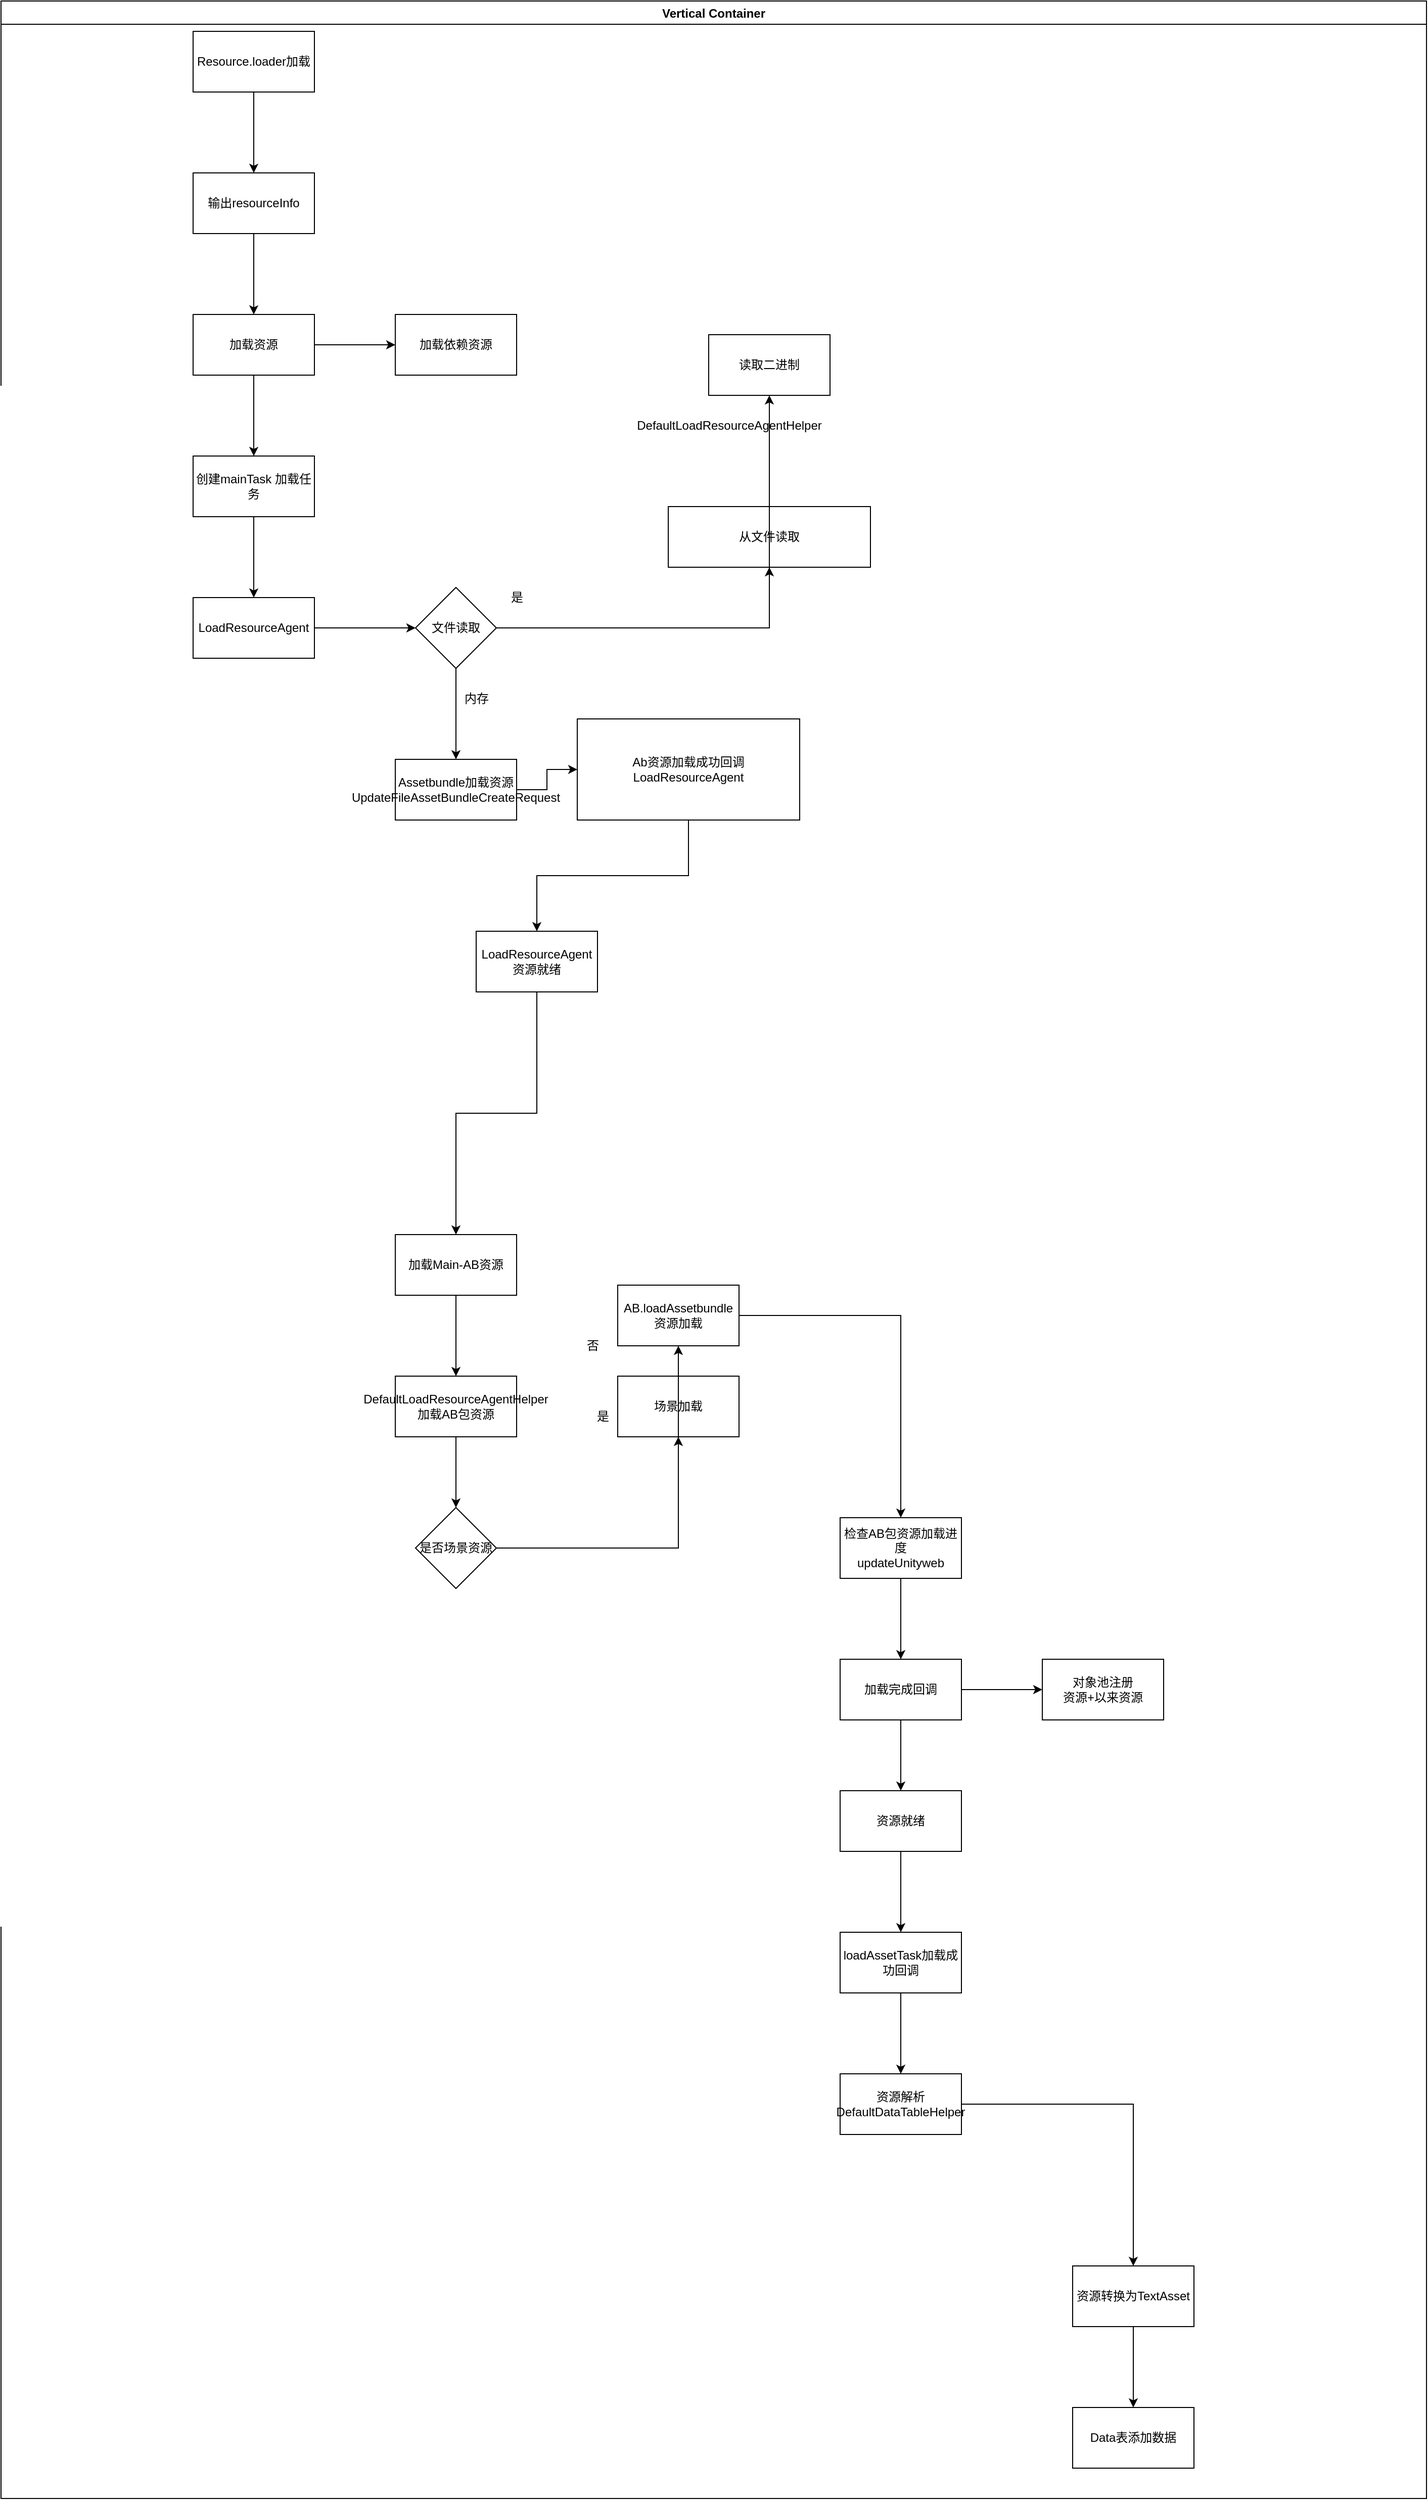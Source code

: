 <mxfile version="17.4.6" type="github">
  <diagram id="i5nLglHS9XAGzWQuGq0W" name="Page-1">
    <mxGraphModel dx="2249" dy="794" grid="1" gridSize="10" guides="1" tooltips="1" connect="1" arrows="1" fold="1" page="1" pageScale="1" pageWidth="827" pageHeight="1169" math="0" shadow="0">
      <root>
        <mxCell id="0" />
        <mxCell id="1" parent="0" />
        <mxCell id="m1CSbTF6fyn1C_nqHO2i-3" value="" style="edgeStyle=orthogonalEdgeStyle;rounded=0;orthogonalLoop=1;jettySize=auto;html=1;" parent="1" source="m1CSbTF6fyn1C_nqHO2i-1" target="m1CSbTF6fyn1C_nqHO2i-2" edge="1">
          <mxGeometry relative="1" as="geometry" />
        </mxCell>
        <mxCell id="m1CSbTF6fyn1C_nqHO2i-1" value="Resource.loader加载" style="whiteSpace=wrap;html=1;" parent="1" vertex="1">
          <mxGeometry x="170" y="130" width="120" height="60" as="geometry" />
        </mxCell>
        <mxCell id="m1CSbTF6fyn1C_nqHO2i-6" value="" style="edgeStyle=orthogonalEdgeStyle;rounded=0;orthogonalLoop=1;jettySize=auto;html=1;" parent="1" source="m1CSbTF6fyn1C_nqHO2i-2" target="m1CSbTF6fyn1C_nqHO2i-5" edge="1">
          <mxGeometry relative="1" as="geometry" />
        </mxCell>
        <mxCell id="m1CSbTF6fyn1C_nqHO2i-2" value="输出resourceInfo" style="whiteSpace=wrap;html=1;" parent="1" vertex="1">
          <mxGeometry x="170" y="270" width="120" height="60" as="geometry" />
        </mxCell>
        <mxCell id="m1CSbTF6fyn1C_nqHO2i-4" value="Vertical Container" style="swimlane;" parent="1" vertex="1">
          <mxGeometry x="-20" y="100" width="1410" height="2470" as="geometry" />
        </mxCell>
        <mxCell id="m1CSbTF6fyn1C_nqHO2i-28" value="&lt;span&gt;DefaultLoadResourceAgentHelper&lt;/span&gt;" style="text;html=1;align=center;verticalAlign=middle;resizable=0;points=[];autosize=1;strokeColor=none;fillColor=none;" parent="m1CSbTF6fyn1C_nqHO2i-4" vertex="1">
          <mxGeometry x="620" y="410" width="200" height="20" as="geometry" />
        </mxCell>
        <mxCell id="m1CSbTF6fyn1C_nqHO2i-25" value="读取二进制" style="whiteSpace=wrap;html=1;" parent="m1CSbTF6fyn1C_nqHO2i-4" vertex="1">
          <mxGeometry x="700" y="330" width="120" height="60" as="geometry" />
        </mxCell>
        <mxCell id="m1CSbTF6fyn1C_nqHO2i-23" value="从文件读取" style="whiteSpace=wrap;html=1;" parent="m1CSbTF6fyn1C_nqHO2i-4" vertex="1">
          <mxGeometry x="660" y="500" width="200" height="60" as="geometry" />
        </mxCell>
        <mxCell id="m1CSbTF6fyn1C_nqHO2i-34" value="Ab资源加载成功回调&lt;br&gt;LoadResourceAgent" style="whiteSpace=wrap;html=1;" parent="m1CSbTF6fyn1C_nqHO2i-4" vertex="1">
          <mxGeometry x="570" y="710" width="220" height="100" as="geometry" />
        </mxCell>
        <mxCell id="m1CSbTF6fyn1C_nqHO2i-36" value="LoadResourceAgent&lt;br&gt;资源就绪&lt;br&gt;" style="whiteSpace=wrap;html=1;" parent="m1CSbTF6fyn1C_nqHO2i-4" vertex="1">
          <mxGeometry x="470" y="920" width="120" height="60" as="geometry" />
        </mxCell>
        <mxCell id="m1CSbTF6fyn1C_nqHO2i-37" value="" style="edgeStyle=orthogonalEdgeStyle;rounded=0;orthogonalLoop=1;jettySize=auto;html=1;" parent="m1CSbTF6fyn1C_nqHO2i-4" source="m1CSbTF6fyn1C_nqHO2i-34" target="m1CSbTF6fyn1C_nqHO2i-36" edge="1">
          <mxGeometry relative="1" as="geometry" />
        </mxCell>
        <mxCell id="m1CSbTF6fyn1C_nqHO2i-47" value="AB.loadAssetbundle资源加载" style="whiteSpace=wrap;html=1;" parent="m1CSbTF6fyn1C_nqHO2i-4" vertex="1">
          <mxGeometry x="610" y="1270" width="120" height="60" as="geometry" />
        </mxCell>
        <mxCell id="m1CSbTF6fyn1C_nqHO2i-44" value="场景加载" style="whiteSpace=wrap;html=1;" parent="m1CSbTF6fyn1C_nqHO2i-4" vertex="1">
          <mxGeometry x="610" y="1360" width="120" height="60" as="geometry" />
        </mxCell>
        <mxCell id="m1CSbTF6fyn1C_nqHO2i-49" value="否" style="text;html=1;align=center;verticalAlign=middle;resizable=0;points=[];autosize=1;strokeColor=none;fillColor=none;" parent="m1CSbTF6fyn1C_nqHO2i-4" vertex="1">
          <mxGeometry x="570" y="1320" width="30" height="20" as="geometry" />
        </mxCell>
        <mxCell id="m1CSbTF6fyn1C_nqHO2i-46" value="是" style="text;html=1;align=center;verticalAlign=middle;resizable=0;points=[];autosize=1;strokeColor=none;fillColor=none;" parent="m1CSbTF6fyn1C_nqHO2i-4" vertex="1">
          <mxGeometry x="580" y="1390" width="30" height="20" as="geometry" />
        </mxCell>
        <mxCell id="m1CSbTF6fyn1C_nqHO2i-59" value="资源就绪" style="whiteSpace=wrap;html=1;" parent="m1CSbTF6fyn1C_nqHO2i-4" vertex="1">
          <mxGeometry x="830" y="1770" width="120" height="60" as="geometry" />
        </mxCell>
        <mxCell id="m1CSbTF6fyn1C_nqHO2i-63" value="资源解析&lt;br&gt;DefaultDataTableHelper" style="whiteSpace=wrap;html=1;" parent="m1CSbTF6fyn1C_nqHO2i-4" vertex="1">
          <mxGeometry x="830" y="2050" width="120" height="60" as="geometry" />
        </mxCell>
        <mxCell id="m1CSbTF6fyn1C_nqHO2i-50" value="检查AB包资源加载进度&lt;br&gt;updateUnityweb" style="whiteSpace=wrap;html=1;" parent="m1CSbTF6fyn1C_nqHO2i-4" vertex="1">
          <mxGeometry x="830" y="1500" width="120" height="60" as="geometry" />
        </mxCell>
        <mxCell id="m1CSbTF6fyn1C_nqHO2i-60" value="" style="edgeStyle=orthogonalEdgeStyle;rounded=0;orthogonalLoop=1;jettySize=auto;html=1;" parent="m1CSbTF6fyn1C_nqHO2i-4" source="m1CSbTF6fyn1C_nqHO2i-52" target="m1CSbTF6fyn1C_nqHO2i-59" edge="1">
          <mxGeometry relative="1" as="geometry" />
        </mxCell>
        <mxCell id="m1CSbTF6fyn1C_nqHO2i-52" value="加载完成回调" style="whiteSpace=wrap;html=1;" parent="m1CSbTF6fyn1C_nqHO2i-4" vertex="1">
          <mxGeometry x="830" y="1640" width="120" height="60" as="geometry" />
        </mxCell>
        <mxCell id="m1CSbTF6fyn1C_nqHO2i-53" value="" style="edgeStyle=orthogonalEdgeStyle;rounded=0;orthogonalLoop=1;jettySize=auto;html=1;" parent="m1CSbTF6fyn1C_nqHO2i-4" source="m1CSbTF6fyn1C_nqHO2i-50" target="m1CSbTF6fyn1C_nqHO2i-52" edge="1">
          <mxGeometry relative="1" as="geometry" />
        </mxCell>
        <mxCell id="m1CSbTF6fyn1C_nqHO2i-54" value="对象池注册&lt;br&gt;资源+以来资源" style="whiteSpace=wrap;html=1;" parent="m1CSbTF6fyn1C_nqHO2i-4" vertex="1">
          <mxGeometry x="1030" y="1640" width="120" height="60" as="geometry" />
        </mxCell>
        <mxCell id="m1CSbTF6fyn1C_nqHO2i-55" value="" style="edgeStyle=orthogonalEdgeStyle;rounded=0;orthogonalLoop=1;jettySize=auto;html=1;" parent="m1CSbTF6fyn1C_nqHO2i-4" source="m1CSbTF6fyn1C_nqHO2i-52" target="m1CSbTF6fyn1C_nqHO2i-54" edge="1">
          <mxGeometry relative="1" as="geometry" />
        </mxCell>
        <mxCell id="m1CSbTF6fyn1C_nqHO2i-64" value="" style="edgeStyle=orthogonalEdgeStyle;rounded=0;orthogonalLoop=1;jettySize=auto;html=1;" parent="m1CSbTF6fyn1C_nqHO2i-4" source="m1CSbTF6fyn1C_nqHO2i-61" target="m1CSbTF6fyn1C_nqHO2i-63" edge="1">
          <mxGeometry relative="1" as="geometry" />
        </mxCell>
        <mxCell id="m1CSbTF6fyn1C_nqHO2i-61" value="loadAssetTask加载成功回调" style="whiteSpace=wrap;html=1;" parent="m1CSbTF6fyn1C_nqHO2i-4" vertex="1">
          <mxGeometry x="830" y="1910" width="120" height="60" as="geometry" />
        </mxCell>
        <mxCell id="m1CSbTF6fyn1C_nqHO2i-62" value="" style="edgeStyle=orthogonalEdgeStyle;rounded=0;orthogonalLoop=1;jettySize=auto;html=1;" parent="m1CSbTF6fyn1C_nqHO2i-4" source="m1CSbTF6fyn1C_nqHO2i-59" target="m1CSbTF6fyn1C_nqHO2i-61" edge="1">
          <mxGeometry relative="1" as="geometry" />
        </mxCell>
        <mxCell id="m1CSbTF6fyn1C_nqHO2i-66" value="" style="edgeStyle=orthogonalEdgeStyle;rounded=0;orthogonalLoop=1;jettySize=auto;html=1;entryX=0.5;entryY=0;entryDx=0;entryDy=0;" parent="m1CSbTF6fyn1C_nqHO2i-4" source="m1CSbTF6fyn1C_nqHO2i-47" target="m1CSbTF6fyn1C_nqHO2i-50" edge="1">
          <mxGeometry relative="1" as="geometry">
            <mxPoint x="810" y="1300" as="targetPoint" />
          </mxGeometry>
        </mxCell>
        <mxCell id="m1CSbTF6fyn1C_nqHO2i-11" value="" style="edgeStyle=orthogonalEdgeStyle;rounded=0;orthogonalLoop=1;jettySize=auto;html=1;" parent="1" source="m1CSbTF6fyn1C_nqHO2i-5" target="m1CSbTF6fyn1C_nqHO2i-10" edge="1">
          <mxGeometry relative="1" as="geometry" />
        </mxCell>
        <mxCell id="m1CSbTF6fyn1C_nqHO2i-16" value="" style="edgeStyle=orthogonalEdgeStyle;rounded=0;orthogonalLoop=1;jettySize=auto;html=1;" parent="1" source="m1CSbTF6fyn1C_nqHO2i-5" target="m1CSbTF6fyn1C_nqHO2i-15" edge="1">
          <mxGeometry relative="1" as="geometry" />
        </mxCell>
        <mxCell id="m1CSbTF6fyn1C_nqHO2i-5" value="加载资源&lt;br&gt;" style="whiteSpace=wrap;html=1;" parent="1" vertex="1">
          <mxGeometry x="170" y="410" width="120" height="60" as="geometry" />
        </mxCell>
        <mxCell id="m1CSbTF6fyn1C_nqHO2i-10" value="加载依赖资源" style="whiteSpace=wrap;html=1;" parent="1" vertex="1">
          <mxGeometry x="370" y="410" width="120" height="60" as="geometry" />
        </mxCell>
        <mxCell id="m1CSbTF6fyn1C_nqHO2i-18" value="" style="edgeStyle=orthogonalEdgeStyle;rounded=0;orthogonalLoop=1;jettySize=auto;html=1;" parent="1" source="m1CSbTF6fyn1C_nqHO2i-15" target="m1CSbTF6fyn1C_nqHO2i-17" edge="1">
          <mxGeometry relative="1" as="geometry" />
        </mxCell>
        <mxCell id="m1CSbTF6fyn1C_nqHO2i-15" value="创建mainTask 加载任务" style="whiteSpace=wrap;html=1;" parent="1" vertex="1">
          <mxGeometry x="170" y="550" width="120" height="60" as="geometry" />
        </mxCell>
        <mxCell id="m1CSbTF6fyn1C_nqHO2i-22" value="" style="edgeStyle=orthogonalEdgeStyle;rounded=0;orthogonalLoop=1;jettySize=auto;html=1;" parent="1" source="m1CSbTF6fyn1C_nqHO2i-17" target="m1CSbTF6fyn1C_nqHO2i-21" edge="1">
          <mxGeometry relative="1" as="geometry" />
        </mxCell>
        <mxCell id="m1CSbTF6fyn1C_nqHO2i-17" value="LoadResourceAgent&lt;br&gt;" style="whiteSpace=wrap;html=1;" parent="1" vertex="1">
          <mxGeometry x="170" y="690" width="120" height="60" as="geometry" />
        </mxCell>
        <mxCell id="m1CSbTF6fyn1C_nqHO2i-24" value="" style="edgeStyle=orthogonalEdgeStyle;rounded=0;orthogonalLoop=1;jettySize=auto;html=1;" parent="1" source="m1CSbTF6fyn1C_nqHO2i-21" target="m1CSbTF6fyn1C_nqHO2i-23" edge="1">
          <mxGeometry relative="1" as="geometry" />
        </mxCell>
        <mxCell id="m1CSbTF6fyn1C_nqHO2i-26" value="" style="edgeStyle=orthogonalEdgeStyle;rounded=0;orthogonalLoop=1;jettySize=auto;html=1;" parent="1" source="m1CSbTF6fyn1C_nqHO2i-21" target="m1CSbTF6fyn1C_nqHO2i-25" edge="1">
          <mxGeometry relative="1" as="geometry" />
        </mxCell>
        <mxCell id="m1CSbTF6fyn1C_nqHO2i-33" value="" style="edgeStyle=orthogonalEdgeStyle;rounded=0;orthogonalLoop=1;jettySize=auto;html=1;" parent="1" source="m1CSbTF6fyn1C_nqHO2i-21" target="m1CSbTF6fyn1C_nqHO2i-32" edge="1">
          <mxGeometry relative="1" as="geometry" />
        </mxCell>
        <mxCell id="m1CSbTF6fyn1C_nqHO2i-21" value="文件读取" style="rhombus;whiteSpace=wrap;html=1;" parent="1" vertex="1">
          <mxGeometry x="390" y="680" width="80" height="80" as="geometry" />
        </mxCell>
        <mxCell id="m1CSbTF6fyn1C_nqHO2i-27" value="是" style="text;html=1;align=center;verticalAlign=middle;resizable=0;points=[];autosize=1;strokeColor=none;fillColor=none;" parent="1" vertex="1">
          <mxGeometry x="475" y="680" width="30" height="20" as="geometry" />
        </mxCell>
        <mxCell id="m1CSbTF6fyn1C_nqHO2i-29" value="内存" style="text;html=1;align=center;verticalAlign=middle;resizable=0;points=[];autosize=1;strokeColor=none;fillColor=none;" parent="1" vertex="1">
          <mxGeometry x="430" y="780" width="40" height="20" as="geometry" />
        </mxCell>
        <mxCell id="m1CSbTF6fyn1C_nqHO2i-35" value="" style="edgeStyle=orthogonalEdgeStyle;rounded=0;orthogonalLoop=1;jettySize=auto;html=1;" parent="1" source="m1CSbTF6fyn1C_nqHO2i-32" target="m1CSbTF6fyn1C_nqHO2i-34" edge="1">
          <mxGeometry relative="1" as="geometry" />
        </mxCell>
        <mxCell id="m1CSbTF6fyn1C_nqHO2i-32" value="Assetbundle加载资源&lt;span&gt; &lt;/span&gt;UpdateFileAssetBundleCreateRequest" style="whiteSpace=wrap;html=1;" parent="1" vertex="1">
          <mxGeometry x="370" y="850" width="120" height="60" as="geometry" />
        </mxCell>
        <mxCell id="m1CSbTF6fyn1C_nqHO2i-41" value="" style="edgeStyle=orthogonalEdgeStyle;rounded=0;orthogonalLoop=1;jettySize=auto;html=1;" parent="1" source="m1CSbTF6fyn1C_nqHO2i-38" target="m1CSbTF6fyn1C_nqHO2i-40" edge="1">
          <mxGeometry relative="1" as="geometry" />
        </mxCell>
        <mxCell id="m1CSbTF6fyn1C_nqHO2i-38" value="加载Main-AB资源" style="whiteSpace=wrap;html=1;" parent="1" vertex="1">
          <mxGeometry x="370" y="1320" width="120" height="60" as="geometry" />
        </mxCell>
        <mxCell id="m1CSbTF6fyn1C_nqHO2i-39" value="" style="edgeStyle=orthogonalEdgeStyle;rounded=0;orthogonalLoop=1;jettySize=auto;html=1;" parent="1" source="m1CSbTF6fyn1C_nqHO2i-36" target="m1CSbTF6fyn1C_nqHO2i-38" edge="1">
          <mxGeometry relative="1" as="geometry" />
        </mxCell>
        <mxCell id="m1CSbTF6fyn1C_nqHO2i-43" value="" style="edgeStyle=orthogonalEdgeStyle;rounded=0;orthogonalLoop=1;jettySize=auto;html=1;" parent="1" source="m1CSbTF6fyn1C_nqHO2i-40" target="m1CSbTF6fyn1C_nqHO2i-42" edge="1">
          <mxGeometry relative="1" as="geometry" />
        </mxCell>
        <mxCell id="m1CSbTF6fyn1C_nqHO2i-40" value="DefaultLoadResourceAgentHelper&lt;br&gt;加载AB包资源" style="whiteSpace=wrap;html=1;" parent="1" vertex="1">
          <mxGeometry x="370" y="1460" width="120" height="60" as="geometry" />
        </mxCell>
        <mxCell id="m1CSbTF6fyn1C_nqHO2i-45" value="" style="edgeStyle=orthogonalEdgeStyle;rounded=0;orthogonalLoop=1;jettySize=auto;html=1;" parent="1" source="m1CSbTF6fyn1C_nqHO2i-42" target="m1CSbTF6fyn1C_nqHO2i-44" edge="1">
          <mxGeometry relative="1" as="geometry" />
        </mxCell>
        <mxCell id="m1CSbTF6fyn1C_nqHO2i-48" value="" style="edgeStyle=orthogonalEdgeStyle;rounded=0;orthogonalLoop=1;jettySize=auto;html=1;" parent="1" source="m1CSbTF6fyn1C_nqHO2i-42" target="m1CSbTF6fyn1C_nqHO2i-47" edge="1">
          <mxGeometry relative="1" as="geometry" />
        </mxCell>
        <mxCell id="m1CSbTF6fyn1C_nqHO2i-42" value="是否场景资源" style="rhombus;whiteSpace=wrap;html=1;" parent="1" vertex="1">
          <mxGeometry x="390" y="1590" width="80" height="80" as="geometry" />
        </mxCell>
        <mxCell id="m1CSbTF6fyn1C_nqHO2i-70" value="" style="edgeStyle=orthogonalEdgeStyle;rounded=0;orthogonalLoop=1;jettySize=auto;html=1;" parent="1" source="m1CSbTF6fyn1C_nqHO2i-67" target="m1CSbTF6fyn1C_nqHO2i-69" edge="1">
          <mxGeometry relative="1" as="geometry" />
        </mxCell>
        <mxCell id="m1CSbTF6fyn1C_nqHO2i-67" value="资源转换为TextAsset" style="whiteSpace=wrap;html=1;" parent="1" vertex="1">
          <mxGeometry x="1040" y="2340" width="120" height="60" as="geometry" />
        </mxCell>
        <mxCell id="m1CSbTF6fyn1C_nqHO2i-68" value="" style="edgeStyle=orthogonalEdgeStyle;rounded=0;orthogonalLoop=1;jettySize=auto;html=1;" parent="1" source="m1CSbTF6fyn1C_nqHO2i-63" target="m1CSbTF6fyn1C_nqHO2i-67" edge="1">
          <mxGeometry relative="1" as="geometry" />
        </mxCell>
        <mxCell id="m1CSbTF6fyn1C_nqHO2i-69" value="Data表添加数据" style="whiteSpace=wrap;html=1;" parent="1" vertex="1">
          <mxGeometry x="1040" y="2480" width="120" height="60" as="geometry" />
        </mxCell>
      </root>
    </mxGraphModel>
  </diagram>
</mxfile>
